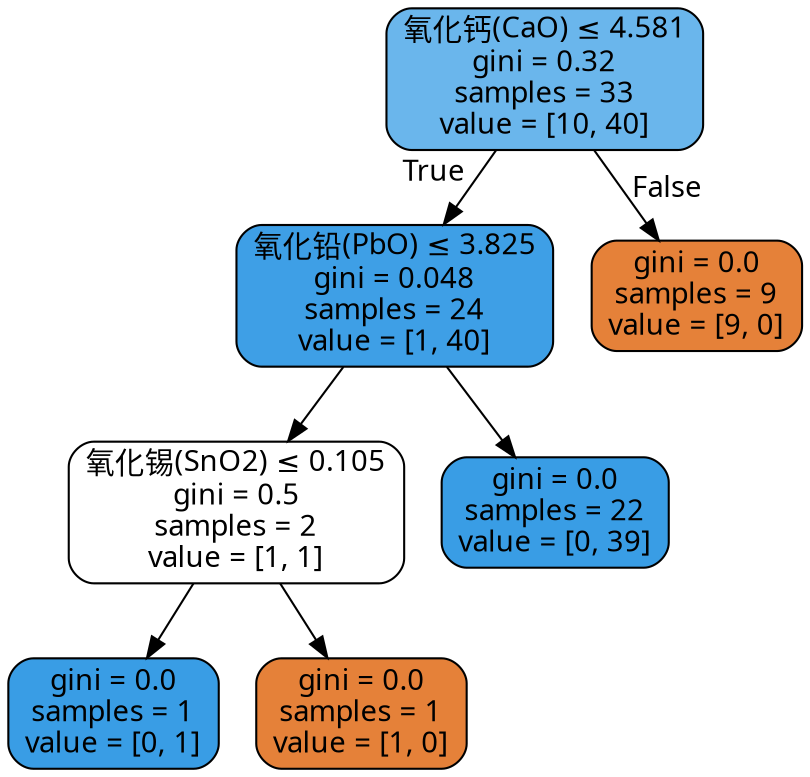 digraph Tree {
node [shape=box, style="filled, rounded", color="black", fontname="DengXian"] ;
edge [fontname="DengXian"] ;
0 [label=<氧化钙(CaO) &le; 4.581<br/>gini = 0.32<br/>samples = 33<br/>value = [10, 40]>, fillcolor="#6ab6ec"] ;
1 [label=<氧化铅(PbO) &le; 3.825<br/>gini = 0.048<br/>samples = 24<br/>value = [1, 40]>, fillcolor="#3e9fe6"] ;
0 -> 1 [labeldistance=2.5, labelangle=45, headlabel="True"] ;
2 [label=<氧化锡(SnO2) &le; 0.105<br/>gini = 0.5<br/>samples = 2<br/>value = [1, 1]>, fillcolor="#ffffff"] ;
1 -> 2 ;
3 [label=<gini = 0.0<br/>samples = 1<br/>value = [0, 1]>, fillcolor="#399de5"] ;
2 -> 3 ;
4 [label=<gini = 0.0<br/>samples = 1<br/>value = [1, 0]>, fillcolor="#e58139"] ;
2 -> 4 ;
5 [label=<gini = 0.0<br/>samples = 22<br/>value = [0, 39]>, fillcolor="#399de5"] ;
1 -> 5 ;
6 [label=<gini = 0.0<br/>samples = 9<br/>value = [9, 0]>, fillcolor="#e58139"] ;
0 -> 6 [labeldistance=2.5, labelangle=-45, headlabel="False"] ;
}